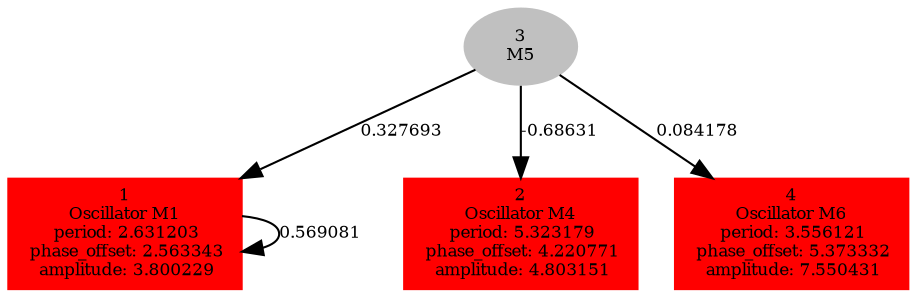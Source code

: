  digraph g{ forcelabels=true;
1 [label=<1<BR />Oscillator M1<BR /> period: 2.631203<BR /> phase_offset: 2.563343<BR /> amplitude: 3.800229>, shape=box,color=red,style=filled,fontsize=8];2 [label=<2<BR />Oscillator M4<BR /> period: 5.323179<BR /> phase_offset: 4.220771<BR /> amplitude: 4.803151>, shape=box,color=red,style=filled,fontsize=8];3[label=<3<BR/>M5>,color="grey",style=filled,fontsize=8];
4 [label=<4<BR />Oscillator M6<BR /> period: 3.556121<BR /> phase_offset: 5.373332<BR /> amplitude: 7.550431>, shape=box,color=red,style=filled,fontsize=8];1 -> 1[label="0.569081 ",fontsize="8"];
3 -> 1[label="0.327693 ",fontsize="8"];
3 -> 2[label="-0.68631 ",fontsize="8"];
3 -> 4[label="0.084178 ",fontsize="8"];
 }
